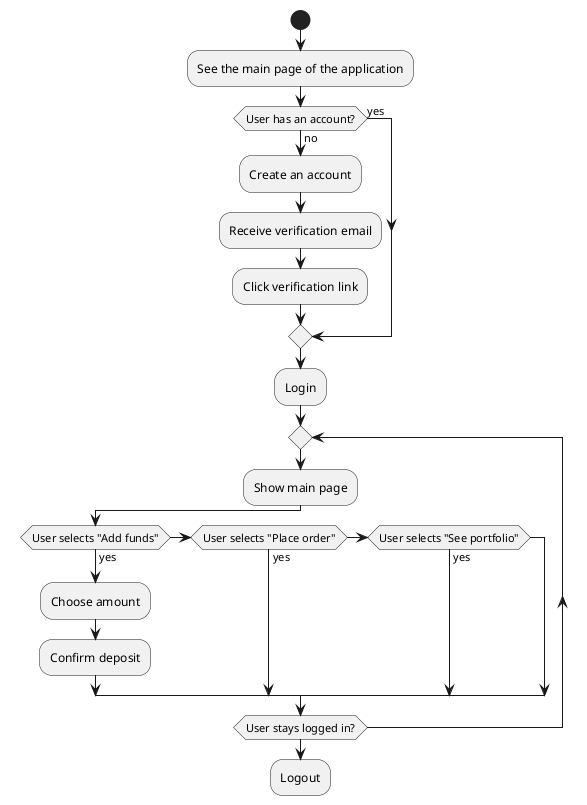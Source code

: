 @startuml
start
:See the main page of the application;

if (User has an account?) then (yes)
else (no)
  :Create an account;
  :Receive verification email;
  :Click verification link;
endif

:Login;

repeat
  :Show main page;
  if (User selects "Add funds") then (yes)
    :Choose amount;
    :Confirm deposit;
  elseif (User selects "Place order") then (yes)
  elseif (User selects "See portfolio") then (yes)
  endif
repeat while (User stays logged in?)
:Logout;


@enduml
